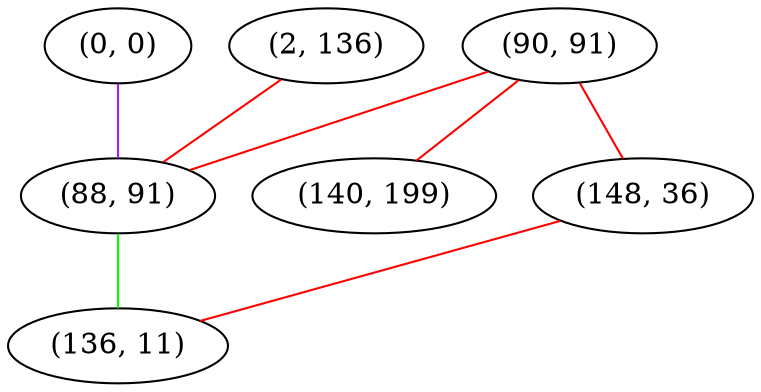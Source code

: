 graph "" {
"(0, 0)";
"(90, 91)";
"(140, 199)";
"(2, 136)";
"(88, 91)";
"(148, 36)";
"(136, 11)";
"(0, 0)" -- "(88, 91)"  [color=purple, key=0, weight=4];
"(90, 91)" -- "(88, 91)"  [color=red, key=0, weight=1];
"(90, 91)" -- "(148, 36)"  [color=red, key=0, weight=1];
"(90, 91)" -- "(140, 199)"  [color=red, key=0, weight=1];
"(2, 136)" -- "(88, 91)"  [color=red, key=0, weight=1];
"(88, 91)" -- "(136, 11)"  [color=green, key=0, weight=2];
"(148, 36)" -- "(136, 11)"  [color=red, key=0, weight=1];
}
